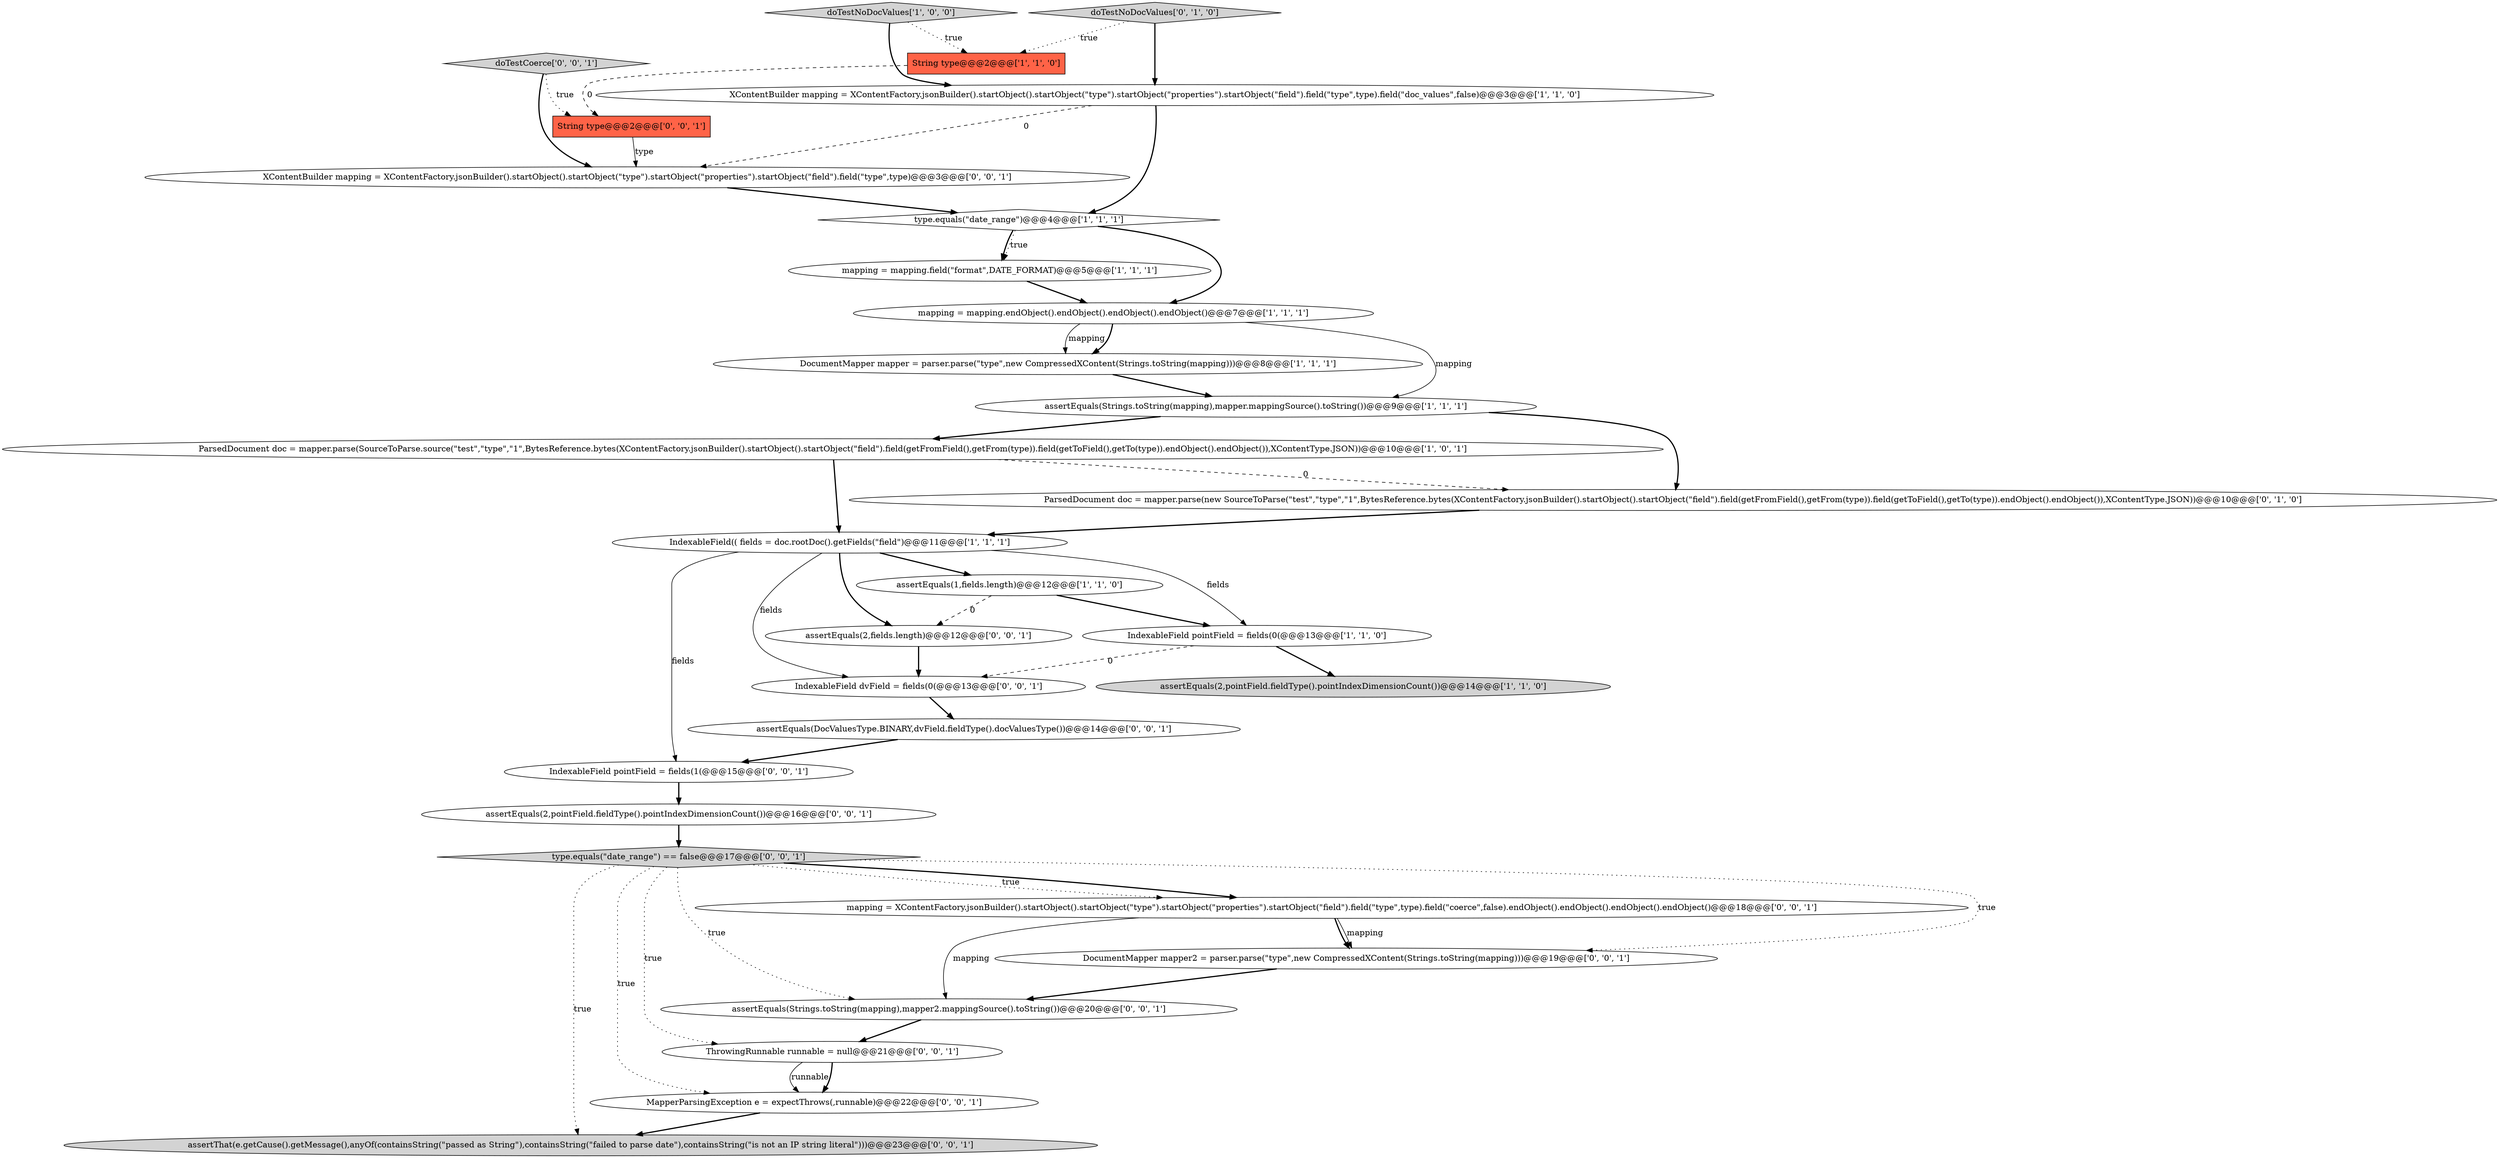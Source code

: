 digraph {
1 [style = filled, label = "IndexableField(( fields = doc.rootDoc().getFields(\"field\")@@@11@@@['1', '1', '1']", fillcolor = white, shape = ellipse image = "AAA0AAABBB1BBB"];
12 [style = filled, label = "DocumentMapper mapper = parser.parse(\"type\",new CompressedXContent(Strings.toString(mapping)))@@@8@@@['1', '1', '1']", fillcolor = white, shape = ellipse image = "AAA0AAABBB1BBB"];
7 [style = filled, label = "ParsedDocument doc = mapper.parse(SourceToParse.source(\"test\",\"type\",\"1\",BytesReference.bytes(XContentFactory.jsonBuilder().startObject().startObject(\"field\").field(getFromField(),getFrom(type)).field(getToField(),getTo(type)).endObject().endObject()),XContentType.JSON))@@@10@@@['1', '0', '1']", fillcolor = white, shape = ellipse image = "AAA0AAABBB1BBB"];
11 [style = filled, label = "doTestNoDocValues['1', '0', '0']", fillcolor = lightgray, shape = diamond image = "AAA0AAABBB1BBB"];
18 [style = filled, label = "doTestCoerce['0', '0', '1']", fillcolor = lightgray, shape = diamond image = "AAA0AAABBB3BBB"];
16 [style = filled, label = "type.equals(\"date_range\") == false@@@17@@@['0', '0', '1']", fillcolor = lightgray, shape = diamond image = "AAA0AAABBB3BBB"];
26 [style = filled, label = "XContentBuilder mapping = XContentFactory.jsonBuilder().startObject().startObject(\"type\").startObject(\"properties\").startObject(\"field\").field(\"type\",type)@@@3@@@['0', '0', '1']", fillcolor = white, shape = ellipse image = "AAA0AAABBB3BBB"];
9 [style = filled, label = "mapping = mapping.field(\"format\",DATE_FORMAT)@@@5@@@['1', '1', '1']", fillcolor = white, shape = ellipse image = "AAA0AAABBB1BBB"];
20 [style = filled, label = "mapping = XContentFactory.jsonBuilder().startObject().startObject(\"type\").startObject(\"properties\").startObject(\"field\").field(\"type\",type).field(\"coerce\",false).endObject().endObject().endObject().endObject()@@@18@@@['0', '0', '1']", fillcolor = white, shape = ellipse image = "AAA0AAABBB3BBB"];
22 [style = filled, label = "assertEquals(2,fields.length)@@@12@@@['0', '0', '1']", fillcolor = white, shape = ellipse image = "AAA0AAABBB3BBB"];
29 [style = filled, label = "String type@@@2@@@['0', '0', '1']", fillcolor = tomato, shape = box image = "AAA0AAABBB3BBB"];
27 [style = filled, label = "assertEquals(Strings.toString(mapping),mapper2.mappingSource().toString())@@@20@@@['0', '0', '1']", fillcolor = white, shape = ellipse image = "AAA0AAABBB3BBB"];
0 [style = filled, label = "type.equals(\"date_range\")@@@4@@@['1', '1', '1']", fillcolor = white, shape = diamond image = "AAA0AAABBB1BBB"];
8 [style = filled, label = "IndexableField pointField = fields(0(@@@13@@@['1', '1', '0']", fillcolor = white, shape = ellipse image = "AAA0AAABBB1BBB"];
21 [style = filled, label = "DocumentMapper mapper2 = parser.parse(\"type\",new CompressedXContent(Strings.toString(mapping)))@@@19@@@['0', '0', '1']", fillcolor = white, shape = ellipse image = "AAA0AAABBB3BBB"];
24 [style = filled, label = "ThrowingRunnable runnable = null@@@21@@@['0', '0', '1']", fillcolor = white, shape = ellipse image = "AAA0AAABBB3BBB"];
5 [style = filled, label = "XContentBuilder mapping = XContentFactory.jsonBuilder().startObject().startObject(\"type\").startObject(\"properties\").startObject(\"field\").field(\"type\",type).field(\"doc_values\",false)@@@3@@@['1', '1', '0']", fillcolor = white, shape = ellipse image = "AAA0AAABBB1BBB"];
15 [style = filled, label = "IndexableField pointField = fields(1(@@@15@@@['0', '0', '1']", fillcolor = white, shape = ellipse image = "AAA0AAABBB3BBB"];
17 [style = filled, label = "assertEquals(DocValuesType.BINARY,dvField.fieldType().docValuesType())@@@14@@@['0', '0', '1']", fillcolor = white, shape = ellipse image = "AAA0AAABBB3BBB"];
14 [style = filled, label = "ParsedDocument doc = mapper.parse(new SourceToParse(\"test\",\"type\",\"1\",BytesReference.bytes(XContentFactory.jsonBuilder().startObject().startObject(\"field\").field(getFromField(),getFrom(type)).field(getToField(),getTo(type)).endObject().endObject()),XContentType.JSON))@@@10@@@['0', '1', '0']", fillcolor = white, shape = ellipse image = "AAA1AAABBB2BBB"];
6 [style = filled, label = "String type@@@2@@@['1', '1', '0']", fillcolor = tomato, shape = box image = "AAA0AAABBB1BBB"];
19 [style = filled, label = "assertEquals(2,pointField.fieldType().pointIndexDimensionCount())@@@16@@@['0', '0', '1']", fillcolor = white, shape = ellipse image = "AAA0AAABBB3BBB"];
28 [style = filled, label = "assertThat(e.getCause().getMessage(),anyOf(containsString(\"passed as String\"),containsString(\"failed to parse date\"),containsString(\"is not an IP string literal\")))@@@23@@@['0', '0', '1']", fillcolor = lightgray, shape = ellipse image = "AAA0AAABBB3BBB"];
10 [style = filled, label = "mapping = mapping.endObject().endObject().endObject().endObject()@@@7@@@['1', '1', '1']", fillcolor = white, shape = ellipse image = "AAA0AAABBB1BBB"];
3 [style = filled, label = "assertEquals(Strings.toString(mapping),mapper.mappingSource().toString())@@@9@@@['1', '1', '1']", fillcolor = white, shape = ellipse image = "AAA0AAABBB1BBB"];
23 [style = filled, label = "IndexableField dvField = fields(0(@@@13@@@['0', '0', '1']", fillcolor = white, shape = ellipse image = "AAA0AAABBB3BBB"];
2 [style = filled, label = "assertEquals(2,pointField.fieldType().pointIndexDimensionCount())@@@14@@@['1', '1', '0']", fillcolor = lightgray, shape = ellipse image = "AAA0AAABBB1BBB"];
25 [style = filled, label = "MapperParsingException e = expectThrows(,runnable)@@@22@@@['0', '0', '1']", fillcolor = white, shape = ellipse image = "AAA0AAABBB3BBB"];
13 [style = filled, label = "doTestNoDocValues['0', '1', '0']", fillcolor = lightgray, shape = diamond image = "AAA0AAABBB2BBB"];
4 [style = filled, label = "assertEquals(1,fields.length)@@@12@@@['1', '1', '0']", fillcolor = white, shape = ellipse image = "AAA0AAABBB1BBB"];
1->8 [style = solid, label="fields"];
16->28 [style = dotted, label="true"];
20->27 [style = solid, label="mapping"];
13->6 [style = dotted, label="true"];
16->20 [style = dotted, label="true"];
3->14 [style = bold, label=""];
16->24 [style = dotted, label="true"];
10->3 [style = solid, label="mapping"];
5->26 [style = dashed, label="0"];
24->25 [style = solid, label="runnable"];
0->9 [style = bold, label=""];
18->29 [style = dotted, label="true"];
10->12 [style = solid, label="mapping"];
15->19 [style = bold, label=""];
4->8 [style = bold, label=""];
3->7 [style = bold, label=""];
18->26 [style = bold, label=""];
1->23 [style = solid, label="fields"];
16->27 [style = dotted, label="true"];
14->1 [style = bold, label=""];
10->12 [style = bold, label=""];
0->10 [style = bold, label=""];
19->16 [style = bold, label=""];
20->21 [style = bold, label=""];
8->23 [style = dashed, label="0"];
27->24 [style = bold, label=""];
5->0 [style = bold, label=""];
8->2 [style = bold, label=""];
25->28 [style = bold, label=""];
29->26 [style = solid, label="type"];
0->9 [style = dotted, label="true"];
6->29 [style = dashed, label="0"];
17->15 [style = bold, label=""];
12->3 [style = bold, label=""];
4->22 [style = dashed, label="0"];
11->6 [style = dotted, label="true"];
16->21 [style = dotted, label="true"];
1->15 [style = solid, label="fields"];
1->4 [style = bold, label=""];
21->27 [style = bold, label=""];
16->20 [style = bold, label=""];
16->25 [style = dotted, label="true"];
24->25 [style = bold, label=""];
7->14 [style = dashed, label="0"];
7->1 [style = bold, label=""];
22->23 [style = bold, label=""];
1->22 [style = bold, label=""];
23->17 [style = bold, label=""];
13->5 [style = bold, label=""];
26->0 [style = bold, label=""];
20->21 [style = solid, label="mapping"];
11->5 [style = bold, label=""];
9->10 [style = bold, label=""];
}
